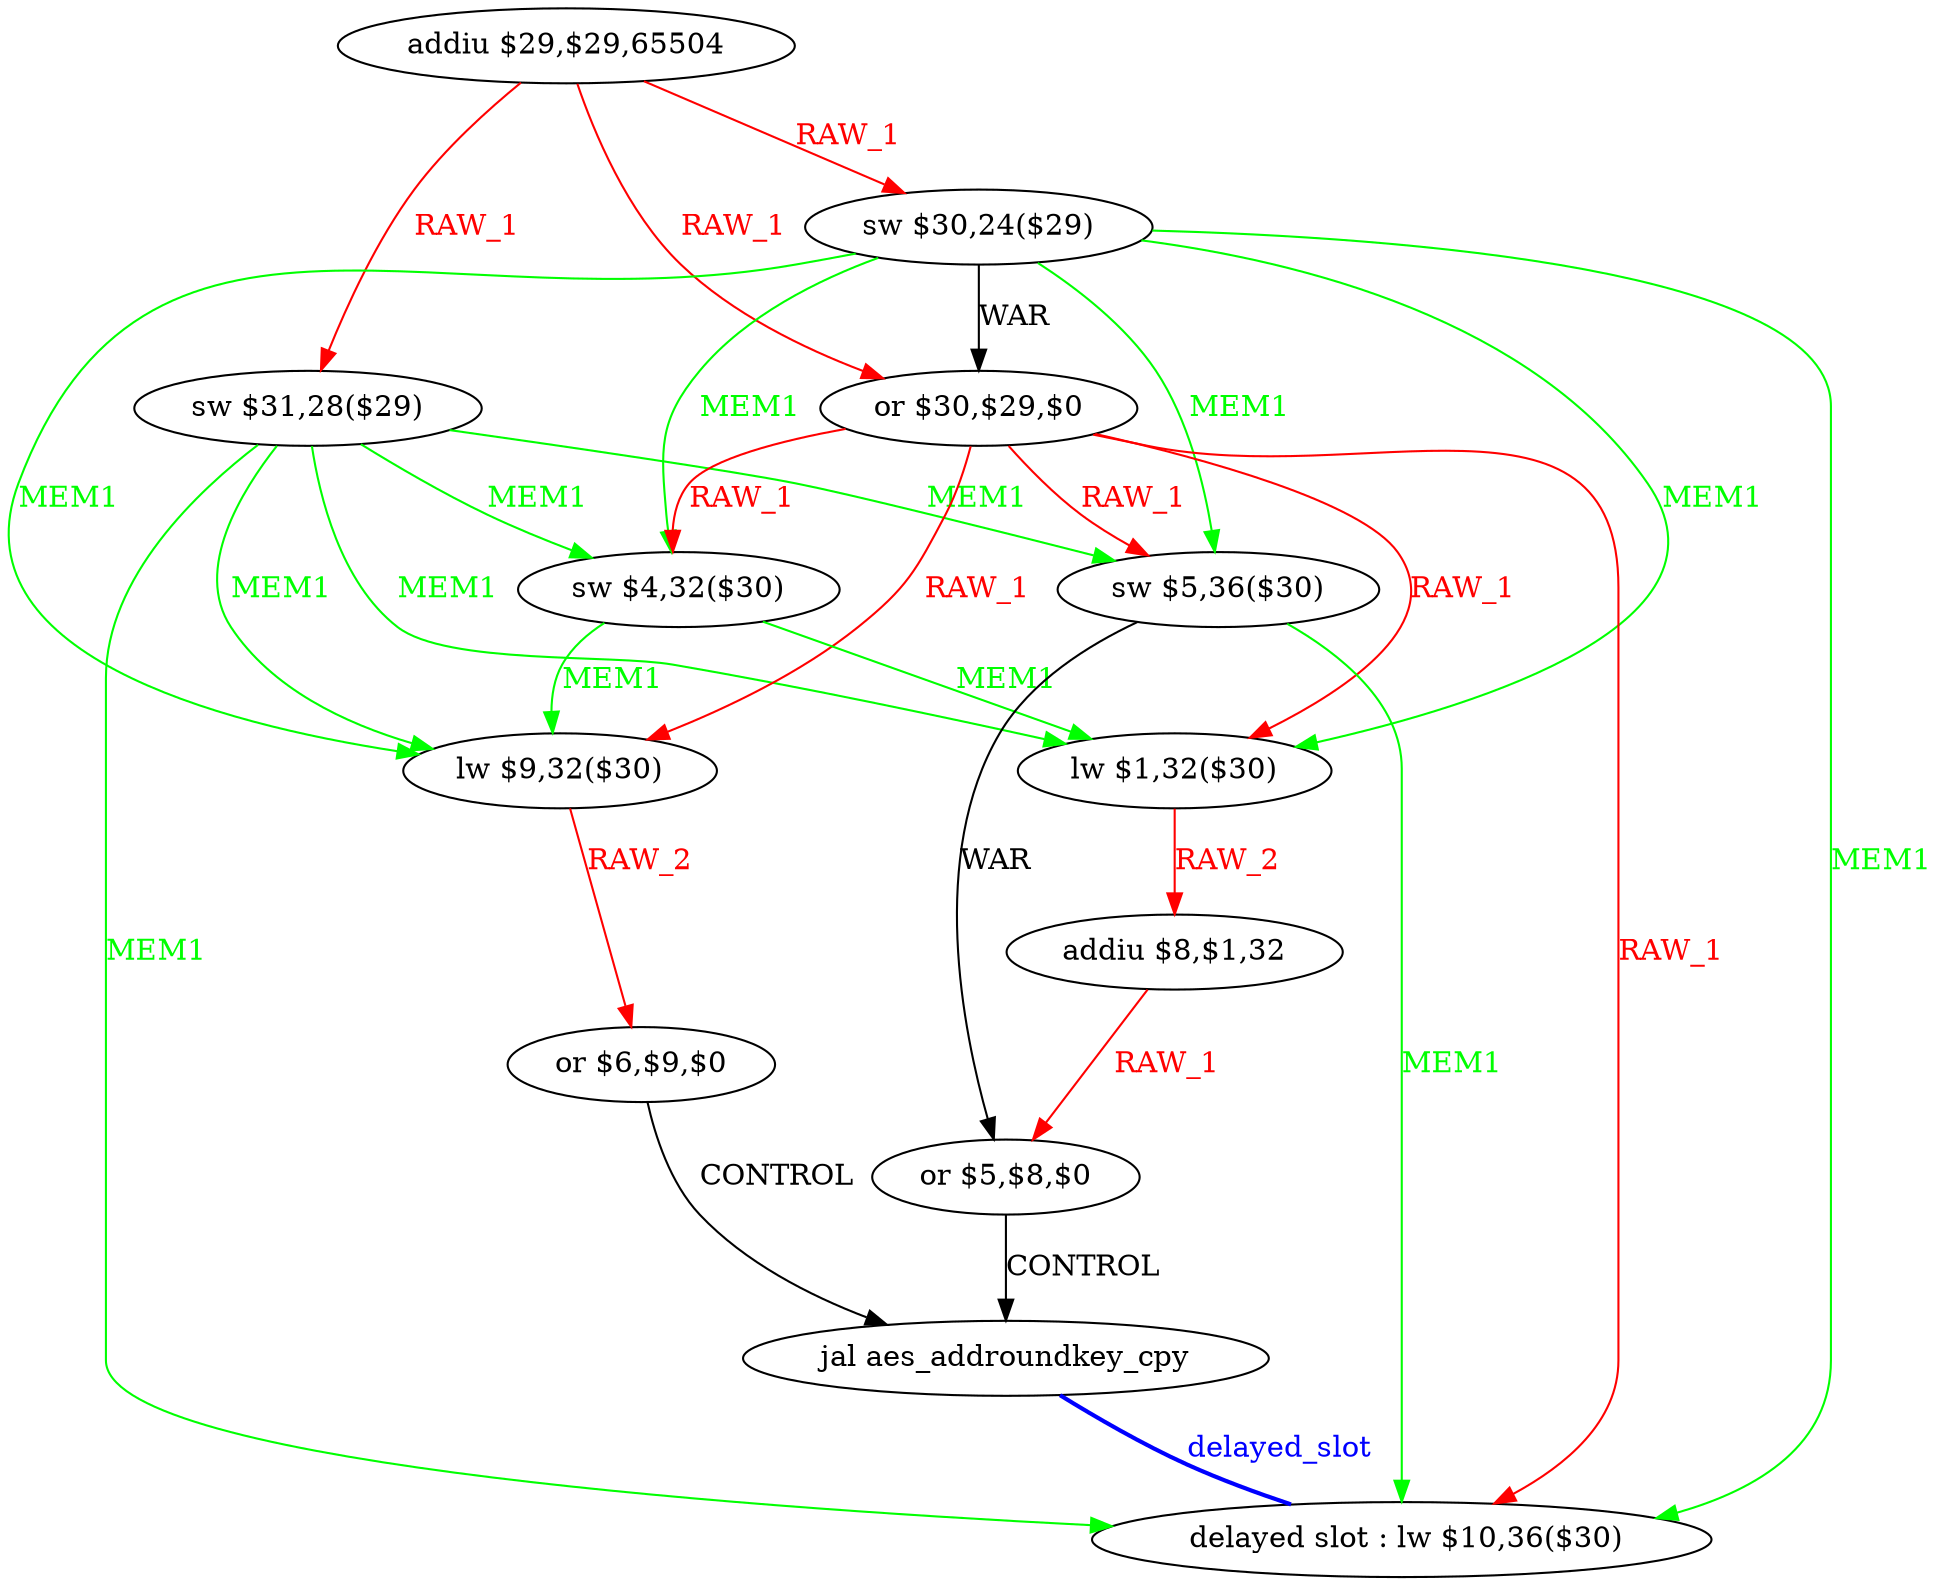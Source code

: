 digraph G1 {
node [shape = ellipse];
i12 [label = " delayed slot : lw $10,36($30)"] ;
i11 ->  i12 [style = bold, dir= none, fontcolor = blue, color = blue, label= "delayed_slot"];
i11 [label = "jal aes_addroundkey_cpy"] ;
i0 [label = "addiu $29,$29,65504"] ;
i0 ->  i1 [color = red, fontcolor = red, label= "RAW_1"];
i0 ->  i2 [color = red, fontcolor = red, label= "RAW_1"];
i0 ->  i3 [color = red, fontcolor = red, label= "RAW_1"];
i1 [label = "sw $30,24($29)"] ;
i1 ->  i3 [label= "WAR"];
i1 ->  i4 [color = green, fontcolor = green, label= "MEM1"];
i1 ->  i5 [color = green, fontcolor = green, label= "MEM1"];
i1 ->  i6 [color = green, fontcolor = green, label= "MEM1"];
i1 ->  i7 [color = green, fontcolor = green, label= "MEM1"];
i1 ->  i12 [color = green, fontcolor = green, label= "MEM1"];
i3 [label = "or $30,$29,$0"] ;
i3 ->  i4 [color = red, fontcolor = red, label= "RAW_1"];
i3 ->  i5 [color = red, fontcolor = red, label= "RAW_1"];
i3 ->  i6 [color = red, fontcolor = red, label= "RAW_1"];
i3 ->  i7 [color = red, fontcolor = red, label= "RAW_1"];
i3 ->  i12 [color = red, fontcolor = red, label= "RAW_1"];
i4 [label = "sw $4,32($30)"] ;
i4 ->  i5 [color = green, fontcolor = green, label= "MEM1"];
i4 ->  i6 [color = green, fontcolor = green, label= "MEM1"];
i5 [label = "lw $1,32($30)"] ;
i5 ->  i8 [color = red, fontcolor = red, label= "RAW_2"];
i8 [label = "addiu $8,$1,32"] ;
i8 ->  i9 [color = red, fontcolor = red, label= "RAW_1"];
i9 [label = "or $5,$8,$0"] ;
i9 ->  i11 [label= "CONTROL"];
i6 [label = "lw $9,32($30)"] ;
i6 ->  i10 [color = red, fontcolor = red, label= "RAW_2"];
i10 [label = "or $6,$9,$0"] ;
i10 ->  i11 [label= "CONTROL"];
i7 [label = "sw $5,36($30)"] ;
i7 ->  i9 [label= "WAR"];
i7 ->  i12 [color = green, fontcolor = green, label= "MEM1"];
i2 [label = "sw $31,28($29)"] ;
i2 ->  i4 [color = green, fontcolor = green, label= "MEM1"];
i2 ->  i5 [color = green, fontcolor = green, label= "MEM1"];
i2 ->  i6 [color = green, fontcolor = green, label= "MEM1"];
i2 ->  i7 [color = green, fontcolor = green, label= "MEM1"];
i2 ->  i12 [color = green, fontcolor = green, label= "MEM1"];
}
